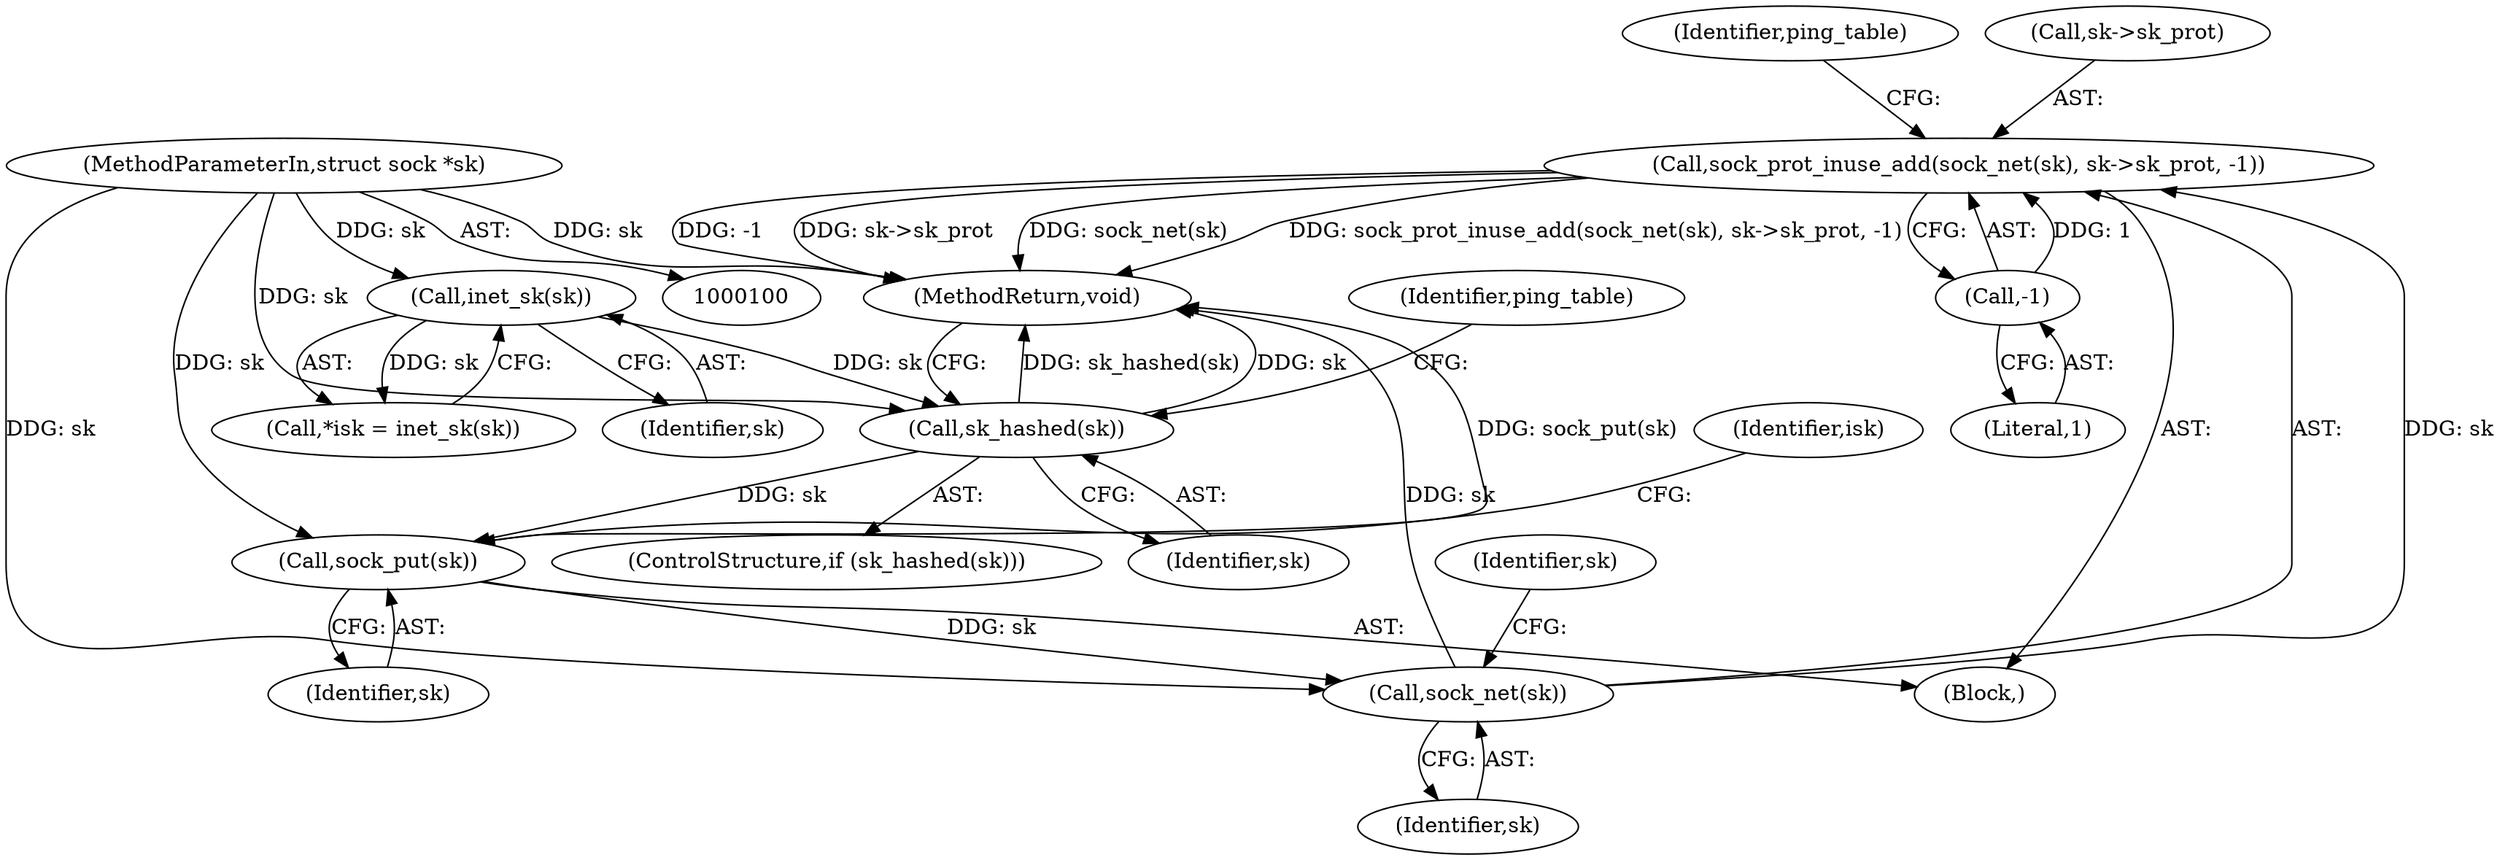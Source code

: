 digraph "0_linux_a134f083e79fb4c3d0a925691e732c56911b4326@pointer" {
"1000145" [label="(Call,sock_prot_inuse_add(sock_net(sk), sk->sk_prot, -1))"];
"1000146" [label="(Call,sock_net(sk))"];
"1000133" [label="(Call,sock_put(sk))"];
"1000115" [label="(Call,sk_hashed(sk))"];
"1000106" [label="(Call,inet_sk(sk))"];
"1000101" [label="(MethodParameterIn,struct sock *sk)"];
"1000151" [label="(Call,-1)"];
"1000149" [label="(Identifier,sk)"];
"1000158" [label="(MethodReturn,void)"];
"1000114" [label="(ControlStructure,if (sk_hashed(sk)))"];
"1000106" [label="(Call,inet_sk(sk))"];
"1000156" [label="(Identifier,ping_table)"];
"1000148" [label="(Call,sk->sk_prot)"];
"1000134" [label="(Identifier,sk)"];
"1000115" [label="(Call,sk_hashed(sk))"];
"1000104" [label="(Call,*isk = inet_sk(sk))"];
"1000147" [label="(Identifier,sk)"];
"1000117" [label="(Block,)"];
"1000116" [label="(Identifier,sk)"];
"1000133" [label="(Call,sock_put(sk))"];
"1000107" [label="(Identifier,sk)"];
"1000152" [label="(Literal,1)"];
"1000121" [label="(Identifier,ping_table)"];
"1000137" [label="(Identifier,isk)"];
"1000146" [label="(Call,sock_net(sk))"];
"1000101" [label="(MethodParameterIn,struct sock *sk)"];
"1000145" [label="(Call,sock_prot_inuse_add(sock_net(sk), sk->sk_prot, -1))"];
"1000151" [label="(Call,-1)"];
"1000145" -> "1000117"  [label="AST: "];
"1000145" -> "1000151"  [label="CFG: "];
"1000146" -> "1000145"  [label="AST: "];
"1000148" -> "1000145"  [label="AST: "];
"1000151" -> "1000145"  [label="AST: "];
"1000156" -> "1000145"  [label="CFG: "];
"1000145" -> "1000158"  [label="DDG: -1"];
"1000145" -> "1000158"  [label="DDG: sk->sk_prot"];
"1000145" -> "1000158"  [label="DDG: sock_net(sk)"];
"1000145" -> "1000158"  [label="DDG: sock_prot_inuse_add(sock_net(sk), sk->sk_prot, -1)"];
"1000146" -> "1000145"  [label="DDG: sk"];
"1000151" -> "1000145"  [label="DDG: 1"];
"1000146" -> "1000147"  [label="CFG: "];
"1000147" -> "1000146"  [label="AST: "];
"1000149" -> "1000146"  [label="CFG: "];
"1000146" -> "1000158"  [label="DDG: sk"];
"1000133" -> "1000146"  [label="DDG: sk"];
"1000101" -> "1000146"  [label="DDG: sk"];
"1000133" -> "1000117"  [label="AST: "];
"1000133" -> "1000134"  [label="CFG: "];
"1000134" -> "1000133"  [label="AST: "];
"1000137" -> "1000133"  [label="CFG: "];
"1000133" -> "1000158"  [label="DDG: sock_put(sk)"];
"1000115" -> "1000133"  [label="DDG: sk"];
"1000101" -> "1000133"  [label="DDG: sk"];
"1000115" -> "1000114"  [label="AST: "];
"1000115" -> "1000116"  [label="CFG: "];
"1000116" -> "1000115"  [label="AST: "];
"1000121" -> "1000115"  [label="CFG: "];
"1000158" -> "1000115"  [label="CFG: "];
"1000115" -> "1000158"  [label="DDG: sk_hashed(sk)"];
"1000115" -> "1000158"  [label="DDG: sk"];
"1000106" -> "1000115"  [label="DDG: sk"];
"1000101" -> "1000115"  [label="DDG: sk"];
"1000106" -> "1000104"  [label="AST: "];
"1000106" -> "1000107"  [label="CFG: "];
"1000107" -> "1000106"  [label="AST: "];
"1000104" -> "1000106"  [label="CFG: "];
"1000106" -> "1000104"  [label="DDG: sk"];
"1000101" -> "1000106"  [label="DDG: sk"];
"1000101" -> "1000100"  [label="AST: "];
"1000101" -> "1000158"  [label="DDG: sk"];
"1000151" -> "1000152"  [label="CFG: "];
"1000152" -> "1000151"  [label="AST: "];
}
